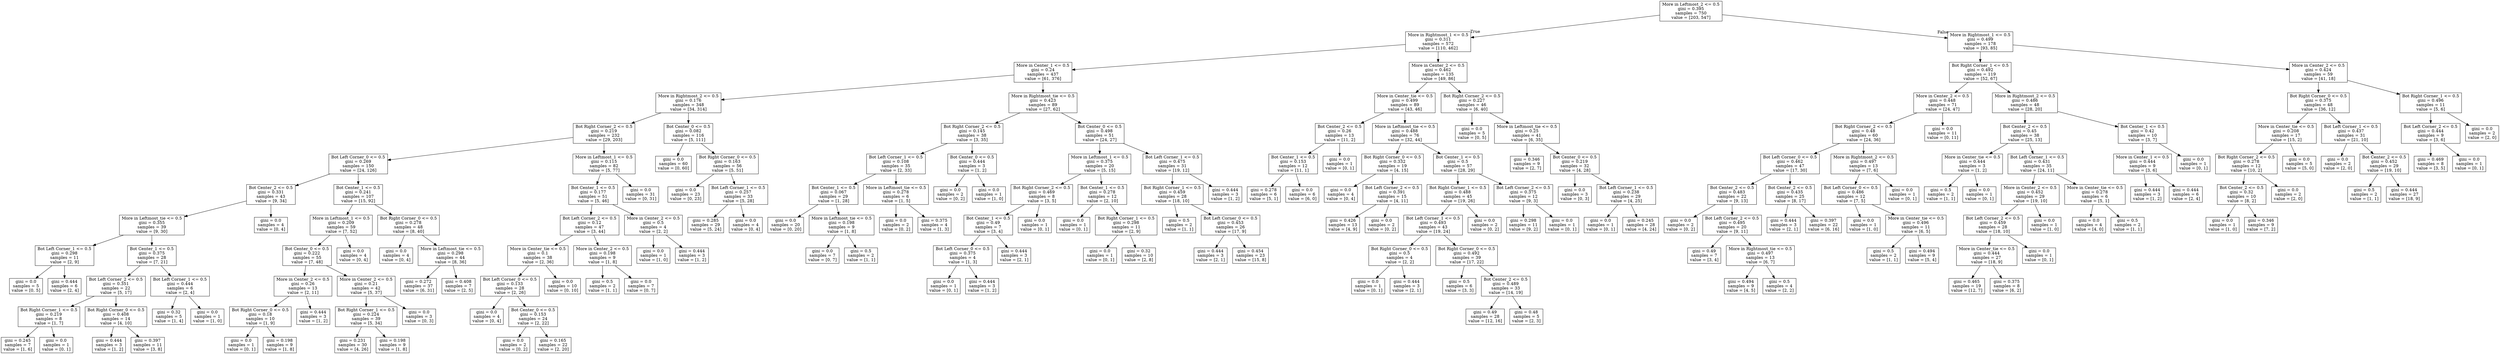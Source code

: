digraph Tree {
node [shape=box] ;
0 [label="More in Leftmost_2 <= 0.5\ngini = 0.395\nsamples = 750\nvalue = [203, 547]"] ;
1 [label="More in Rightmost_1 <= 0.5\ngini = 0.311\nsamples = 572\nvalue = [110, 462]"] ;
0 -> 1 [labeldistance=2.5, labelangle=45, headlabel="True"] ;
2 [label="More in Center_1 <= 0.5\ngini = 0.24\nsamples = 437\nvalue = [61, 376]"] ;
1 -> 2 ;
3 [label="More in Rightmost_2 <= 0.5\ngini = 0.176\nsamples = 348\nvalue = [34, 314]"] ;
2 -> 3 ;
4 [label="Bot Right Corner_2 <= 0.5\ngini = 0.219\nsamples = 232\nvalue = [29, 203]"] ;
3 -> 4 ;
5 [label="Bot Left Corner_0 <= 0.5\ngini = 0.269\nsamples = 150\nvalue = [24, 126]"] ;
4 -> 5 ;
6 [label="Bot Center_2 <= 0.5\ngini = 0.331\nsamples = 43\nvalue = [9, 34]"] ;
5 -> 6 ;
7 [label="More in Leftmost_tie <= 0.5\ngini = 0.355\nsamples = 39\nvalue = [9, 30]"] ;
6 -> 7 ;
8 [label="Bot Left Corner_1 <= 0.5\ngini = 0.298\nsamples = 11\nvalue = [2, 9]"] ;
7 -> 8 ;
9 [label="gini = 0.0\nsamples = 5\nvalue = [0, 5]"] ;
8 -> 9 ;
10 [label="gini = 0.444\nsamples = 6\nvalue = [2, 4]"] ;
8 -> 10 ;
11 [label="Bot Center_1 <= 0.5\ngini = 0.375\nsamples = 28\nvalue = [7, 21]"] ;
7 -> 11 ;
12 [label="Bot Left Corner_2 <= 0.5\ngini = 0.351\nsamples = 22\nvalue = [5, 17]"] ;
11 -> 12 ;
13 [label="Bot Right Corner_1 <= 0.5\ngini = 0.219\nsamples = 8\nvalue = [1, 7]"] ;
12 -> 13 ;
14 [label="gini = 0.245\nsamples = 7\nvalue = [1, 6]"] ;
13 -> 14 ;
15 [label="gini = 0.0\nsamples = 1\nvalue = [0, 1]"] ;
13 -> 15 ;
16 [label="Bot Right Corner_0 <= 0.5\ngini = 0.408\nsamples = 14\nvalue = [4, 10]"] ;
12 -> 16 ;
17 [label="gini = 0.444\nsamples = 3\nvalue = [1, 2]"] ;
16 -> 17 ;
18 [label="gini = 0.397\nsamples = 11\nvalue = [3, 8]"] ;
16 -> 18 ;
19 [label="Bot Left Corner_1 <= 0.5\ngini = 0.444\nsamples = 6\nvalue = [2, 4]"] ;
11 -> 19 ;
20 [label="gini = 0.32\nsamples = 5\nvalue = [1, 4]"] ;
19 -> 20 ;
21 [label="gini = 0.0\nsamples = 1\nvalue = [1, 0]"] ;
19 -> 21 ;
22 [label="gini = 0.0\nsamples = 4\nvalue = [0, 4]"] ;
6 -> 22 ;
23 [label="Bot Center_1 <= 0.5\ngini = 0.241\nsamples = 107\nvalue = [15, 92]"] ;
5 -> 23 ;
24 [label="More in Leftmost_1 <= 0.5\ngini = 0.209\nsamples = 59\nvalue = [7, 52]"] ;
23 -> 24 ;
25 [label="Bot Center_0 <= 0.5\ngini = 0.222\nsamples = 55\nvalue = [7, 48]"] ;
24 -> 25 ;
26 [label="More in Center_2 <= 0.5\ngini = 0.26\nsamples = 13\nvalue = [2, 11]"] ;
25 -> 26 ;
27 [label="Bot Right Corner_0 <= 0.5\ngini = 0.18\nsamples = 10\nvalue = [1, 9]"] ;
26 -> 27 ;
28 [label="gini = 0.0\nsamples = 1\nvalue = [0, 1]"] ;
27 -> 28 ;
29 [label="gini = 0.198\nsamples = 9\nvalue = [1, 8]"] ;
27 -> 29 ;
30 [label="gini = 0.444\nsamples = 3\nvalue = [1, 2]"] ;
26 -> 30 ;
31 [label="More in Center_2 <= 0.5\ngini = 0.21\nsamples = 42\nvalue = [5, 37]"] ;
25 -> 31 ;
32 [label="Bot Right Corner_1 <= 0.5\ngini = 0.224\nsamples = 39\nvalue = [5, 34]"] ;
31 -> 32 ;
33 [label="gini = 0.231\nsamples = 30\nvalue = [4, 26]"] ;
32 -> 33 ;
34 [label="gini = 0.198\nsamples = 9\nvalue = [1, 8]"] ;
32 -> 34 ;
35 [label="gini = 0.0\nsamples = 3\nvalue = [0, 3]"] ;
31 -> 35 ;
36 [label="gini = 0.0\nsamples = 4\nvalue = [0, 4]"] ;
24 -> 36 ;
37 [label="Bot Right Corner_0 <= 0.5\ngini = 0.278\nsamples = 48\nvalue = [8, 40]"] ;
23 -> 37 ;
38 [label="gini = 0.0\nsamples = 4\nvalue = [0, 4]"] ;
37 -> 38 ;
39 [label="More in Leftmost_tie <= 0.5\ngini = 0.298\nsamples = 44\nvalue = [8, 36]"] ;
37 -> 39 ;
40 [label="gini = 0.272\nsamples = 37\nvalue = [6, 31]"] ;
39 -> 40 ;
41 [label="gini = 0.408\nsamples = 7\nvalue = [2, 5]"] ;
39 -> 41 ;
42 [label="More in Leftmost_1 <= 0.5\ngini = 0.115\nsamples = 82\nvalue = [5, 77]"] ;
4 -> 42 ;
43 [label="Bot Center_1 <= 0.5\ngini = 0.177\nsamples = 51\nvalue = [5, 46]"] ;
42 -> 43 ;
44 [label="Bot Left Corner_2 <= 0.5\ngini = 0.12\nsamples = 47\nvalue = [3, 44]"] ;
43 -> 44 ;
45 [label="More in Center_tie <= 0.5\ngini = 0.1\nsamples = 38\nvalue = [2, 36]"] ;
44 -> 45 ;
46 [label="Bot Left Corner_0 <= 0.5\ngini = 0.133\nsamples = 28\nvalue = [2, 26]"] ;
45 -> 46 ;
47 [label="gini = 0.0\nsamples = 4\nvalue = [0, 4]"] ;
46 -> 47 ;
48 [label="Bot Center_0 <= 0.5\ngini = 0.153\nsamples = 24\nvalue = [2, 22]"] ;
46 -> 48 ;
49 [label="gini = 0.0\nsamples = 2\nvalue = [0, 2]"] ;
48 -> 49 ;
50 [label="gini = 0.165\nsamples = 22\nvalue = [2, 20]"] ;
48 -> 50 ;
51 [label="gini = 0.0\nsamples = 10\nvalue = [0, 10]"] ;
45 -> 51 ;
52 [label="More in Center_2 <= 0.5\ngini = 0.198\nsamples = 9\nvalue = [1, 8]"] ;
44 -> 52 ;
53 [label="gini = 0.5\nsamples = 2\nvalue = [1, 1]"] ;
52 -> 53 ;
54 [label="gini = 0.0\nsamples = 7\nvalue = [0, 7]"] ;
52 -> 54 ;
55 [label="More in Center_2 <= 0.5\ngini = 0.5\nsamples = 4\nvalue = [2, 2]"] ;
43 -> 55 ;
56 [label="gini = 0.0\nsamples = 1\nvalue = [1, 0]"] ;
55 -> 56 ;
57 [label="gini = 0.444\nsamples = 3\nvalue = [1, 2]"] ;
55 -> 57 ;
58 [label="gini = 0.0\nsamples = 31\nvalue = [0, 31]"] ;
42 -> 58 ;
59 [label="Bot Center_0 <= 0.5\ngini = 0.082\nsamples = 116\nvalue = [5, 111]"] ;
3 -> 59 ;
60 [label="gini = 0.0\nsamples = 60\nvalue = [0, 60]"] ;
59 -> 60 ;
61 [label="Bot Right Corner_0 <= 0.5\ngini = 0.163\nsamples = 56\nvalue = [5, 51]"] ;
59 -> 61 ;
62 [label="gini = 0.0\nsamples = 23\nvalue = [0, 23]"] ;
61 -> 62 ;
63 [label="Bot Left Corner_1 <= 0.5\ngini = 0.257\nsamples = 33\nvalue = [5, 28]"] ;
61 -> 63 ;
64 [label="gini = 0.285\nsamples = 29\nvalue = [5, 24]"] ;
63 -> 64 ;
65 [label="gini = 0.0\nsamples = 4\nvalue = [0, 4]"] ;
63 -> 65 ;
66 [label="More in Rightmost_tie <= 0.5\ngini = 0.423\nsamples = 89\nvalue = [27, 62]"] ;
2 -> 66 ;
67 [label="Bot Right Corner_2 <= 0.5\ngini = 0.145\nsamples = 38\nvalue = [3, 35]"] ;
66 -> 67 ;
68 [label="Bot Left Corner_1 <= 0.5\ngini = 0.108\nsamples = 35\nvalue = [2, 33]"] ;
67 -> 68 ;
69 [label="Bot Center_1 <= 0.5\ngini = 0.067\nsamples = 29\nvalue = [1, 28]"] ;
68 -> 69 ;
70 [label="gini = 0.0\nsamples = 20\nvalue = [0, 20]"] ;
69 -> 70 ;
71 [label="More in Leftmost_tie <= 0.5\ngini = 0.198\nsamples = 9\nvalue = [1, 8]"] ;
69 -> 71 ;
72 [label="gini = 0.0\nsamples = 7\nvalue = [0, 7]"] ;
71 -> 72 ;
73 [label="gini = 0.5\nsamples = 2\nvalue = [1, 1]"] ;
71 -> 73 ;
74 [label="More in Leftmost_tie <= 0.5\ngini = 0.278\nsamples = 6\nvalue = [1, 5]"] ;
68 -> 74 ;
75 [label="gini = 0.0\nsamples = 2\nvalue = [0, 2]"] ;
74 -> 75 ;
76 [label="gini = 0.375\nsamples = 4\nvalue = [1, 3]"] ;
74 -> 76 ;
77 [label="Bot Center_0 <= 0.5\ngini = 0.444\nsamples = 3\nvalue = [1, 2]"] ;
67 -> 77 ;
78 [label="gini = 0.0\nsamples = 2\nvalue = [0, 2]"] ;
77 -> 78 ;
79 [label="gini = 0.0\nsamples = 1\nvalue = [1, 0]"] ;
77 -> 79 ;
80 [label="Bot Center_0 <= 0.5\ngini = 0.498\nsamples = 51\nvalue = [24, 27]"] ;
66 -> 80 ;
81 [label="More in Leftmost_1 <= 0.5\ngini = 0.375\nsamples = 20\nvalue = [5, 15]"] ;
80 -> 81 ;
82 [label="Bot Right Corner_2 <= 0.5\ngini = 0.469\nsamples = 8\nvalue = [3, 5]"] ;
81 -> 82 ;
83 [label="Bot Center_1 <= 0.5\ngini = 0.49\nsamples = 7\nvalue = [3, 4]"] ;
82 -> 83 ;
84 [label="Bot Left Corner_0 <= 0.5\ngini = 0.375\nsamples = 4\nvalue = [1, 3]"] ;
83 -> 84 ;
85 [label="gini = 0.0\nsamples = 1\nvalue = [0, 1]"] ;
84 -> 85 ;
86 [label="gini = 0.444\nsamples = 3\nvalue = [1, 2]"] ;
84 -> 86 ;
87 [label="gini = 0.444\nsamples = 3\nvalue = [2, 1]"] ;
83 -> 87 ;
88 [label="gini = 0.0\nsamples = 1\nvalue = [0, 1]"] ;
82 -> 88 ;
89 [label="Bot Center_1 <= 0.5\ngini = 0.278\nsamples = 12\nvalue = [2, 10]"] ;
81 -> 89 ;
90 [label="gini = 0.0\nsamples = 1\nvalue = [0, 1]"] ;
89 -> 90 ;
91 [label="Bot Right Corner_1 <= 0.5\ngini = 0.298\nsamples = 11\nvalue = [2, 9]"] ;
89 -> 91 ;
92 [label="gini = 0.0\nsamples = 1\nvalue = [0, 1]"] ;
91 -> 92 ;
93 [label="gini = 0.32\nsamples = 10\nvalue = [2, 8]"] ;
91 -> 93 ;
94 [label="Bot Left Corner_1 <= 0.5\ngini = 0.475\nsamples = 31\nvalue = [19, 12]"] ;
80 -> 94 ;
95 [label="Bot Right Corner_1 <= 0.5\ngini = 0.459\nsamples = 28\nvalue = [18, 10]"] ;
94 -> 95 ;
96 [label="gini = 0.5\nsamples = 2\nvalue = [1, 1]"] ;
95 -> 96 ;
97 [label="Bot Left Corner_0 <= 0.5\ngini = 0.453\nsamples = 26\nvalue = [17, 9]"] ;
95 -> 97 ;
98 [label="gini = 0.444\nsamples = 3\nvalue = [2, 1]"] ;
97 -> 98 ;
99 [label="gini = 0.454\nsamples = 23\nvalue = [15, 8]"] ;
97 -> 99 ;
100 [label="gini = 0.444\nsamples = 3\nvalue = [1, 2]"] ;
94 -> 100 ;
101 [label="More in Center_2 <= 0.5\ngini = 0.462\nsamples = 135\nvalue = [49, 86]"] ;
1 -> 101 ;
102 [label="More in Center_tie <= 0.5\ngini = 0.499\nsamples = 89\nvalue = [43, 46]"] ;
101 -> 102 ;
103 [label="Bot Center_2 <= 0.5\ngini = 0.26\nsamples = 13\nvalue = [11, 2]"] ;
102 -> 103 ;
104 [label="Bot Center_1 <= 0.5\ngini = 0.153\nsamples = 12\nvalue = [11, 1]"] ;
103 -> 104 ;
105 [label="gini = 0.278\nsamples = 6\nvalue = [5, 1]"] ;
104 -> 105 ;
106 [label="gini = 0.0\nsamples = 6\nvalue = [6, 0]"] ;
104 -> 106 ;
107 [label="gini = 0.0\nsamples = 1\nvalue = [0, 1]"] ;
103 -> 107 ;
108 [label="More in Leftmost_tie <= 0.5\ngini = 0.488\nsamples = 76\nvalue = [32, 44]"] ;
102 -> 108 ;
109 [label="Bot Right Corner_0 <= 0.5\ngini = 0.332\nsamples = 19\nvalue = [4, 15]"] ;
108 -> 109 ;
110 [label="gini = 0.0\nsamples = 4\nvalue = [0, 4]"] ;
109 -> 110 ;
111 [label="Bot Left Corner_2 <= 0.5\ngini = 0.391\nsamples = 15\nvalue = [4, 11]"] ;
109 -> 111 ;
112 [label="gini = 0.426\nsamples = 13\nvalue = [4, 9]"] ;
111 -> 112 ;
113 [label="gini = 0.0\nsamples = 2\nvalue = [0, 2]"] ;
111 -> 113 ;
114 [label="Bot Center_1 <= 0.5\ngini = 0.5\nsamples = 57\nvalue = [28, 29]"] ;
108 -> 114 ;
115 [label="Bot Right Corner_1 <= 0.5\ngini = 0.488\nsamples = 45\nvalue = [19, 26]"] ;
114 -> 115 ;
116 [label="Bot Left Corner_1 <= 0.5\ngini = 0.493\nsamples = 43\nvalue = [19, 24]"] ;
115 -> 116 ;
117 [label="Bot Right Corner_0 <= 0.5\ngini = 0.5\nsamples = 4\nvalue = [2, 2]"] ;
116 -> 117 ;
118 [label="gini = 0.0\nsamples = 1\nvalue = [0, 1]"] ;
117 -> 118 ;
119 [label="gini = 0.444\nsamples = 3\nvalue = [2, 1]"] ;
117 -> 119 ;
120 [label="Bot Right Corner_0 <= 0.5\ngini = 0.492\nsamples = 39\nvalue = [17, 22]"] ;
116 -> 120 ;
121 [label="gini = 0.5\nsamples = 6\nvalue = [3, 3]"] ;
120 -> 121 ;
122 [label="Bot Center_2 <= 0.5\ngini = 0.489\nsamples = 33\nvalue = [14, 19]"] ;
120 -> 122 ;
123 [label="gini = 0.49\nsamples = 28\nvalue = [12, 16]"] ;
122 -> 123 ;
124 [label="gini = 0.48\nsamples = 5\nvalue = [2, 3]"] ;
122 -> 124 ;
125 [label="gini = 0.0\nsamples = 2\nvalue = [0, 2]"] ;
115 -> 125 ;
126 [label="Bot Left Corner_2 <= 0.5\ngini = 0.375\nsamples = 12\nvalue = [9, 3]"] ;
114 -> 126 ;
127 [label="gini = 0.298\nsamples = 11\nvalue = [9, 2]"] ;
126 -> 127 ;
128 [label="gini = 0.0\nsamples = 1\nvalue = [0, 1]"] ;
126 -> 128 ;
129 [label="Bot Right Corner_2 <= 0.5\ngini = 0.227\nsamples = 46\nvalue = [6, 40]"] ;
101 -> 129 ;
130 [label="gini = 0.0\nsamples = 5\nvalue = [0, 5]"] ;
129 -> 130 ;
131 [label="More in Leftmost_tie <= 0.5\ngini = 0.25\nsamples = 41\nvalue = [6, 35]"] ;
129 -> 131 ;
132 [label="gini = 0.346\nsamples = 9\nvalue = [2, 7]"] ;
131 -> 132 ;
133 [label="Bot Center_0 <= 0.5\ngini = 0.219\nsamples = 32\nvalue = [4, 28]"] ;
131 -> 133 ;
134 [label="gini = 0.0\nsamples = 3\nvalue = [0, 3]"] ;
133 -> 134 ;
135 [label="Bot Left Corner_1 <= 0.5\ngini = 0.238\nsamples = 29\nvalue = [4, 25]"] ;
133 -> 135 ;
136 [label="gini = 0.0\nsamples = 1\nvalue = [0, 1]"] ;
135 -> 136 ;
137 [label="gini = 0.245\nsamples = 28\nvalue = [4, 24]"] ;
135 -> 137 ;
138 [label="More in Rightmost_1 <= 0.5\ngini = 0.499\nsamples = 178\nvalue = [93, 85]"] ;
0 -> 138 [labeldistance=2.5, labelangle=-45, headlabel="False"] ;
139 [label="Bot Right Corner_1 <= 0.5\ngini = 0.492\nsamples = 119\nvalue = [52, 67]"] ;
138 -> 139 ;
140 [label="More in Center_2 <= 0.5\ngini = 0.448\nsamples = 71\nvalue = [24, 47]"] ;
139 -> 140 ;
141 [label="Bot Right Corner_2 <= 0.5\ngini = 0.48\nsamples = 60\nvalue = [24, 36]"] ;
140 -> 141 ;
142 [label="Bot Left Corner_0 <= 0.5\ngini = 0.462\nsamples = 47\nvalue = [17, 30]"] ;
141 -> 142 ;
143 [label="Bot Center_2 <= 0.5\ngini = 0.483\nsamples = 22\nvalue = [9, 13]"] ;
142 -> 143 ;
144 [label="gini = 0.0\nsamples = 2\nvalue = [0, 2]"] ;
143 -> 144 ;
145 [label="Bot Left Corner_2 <= 0.5\ngini = 0.495\nsamples = 20\nvalue = [9, 11]"] ;
143 -> 145 ;
146 [label="gini = 0.49\nsamples = 7\nvalue = [3, 4]"] ;
145 -> 146 ;
147 [label="More in Rightmost_tie <= 0.5\ngini = 0.497\nsamples = 13\nvalue = [6, 7]"] ;
145 -> 147 ;
148 [label="gini = 0.494\nsamples = 9\nvalue = [4, 5]"] ;
147 -> 148 ;
149 [label="gini = 0.5\nsamples = 4\nvalue = [2, 2]"] ;
147 -> 149 ;
150 [label="Bot Center_2 <= 0.5\ngini = 0.435\nsamples = 25\nvalue = [8, 17]"] ;
142 -> 150 ;
151 [label="gini = 0.444\nsamples = 3\nvalue = [2, 1]"] ;
150 -> 151 ;
152 [label="gini = 0.397\nsamples = 22\nvalue = [6, 16]"] ;
150 -> 152 ;
153 [label="More in Rightmost_2 <= 0.5\ngini = 0.497\nsamples = 13\nvalue = [7, 6]"] ;
141 -> 153 ;
154 [label="Bot Left Corner_0 <= 0.5\ngini = 0.486\nsamples = 12\nvalue = [7, 5]"] ;
153 -> 154 ;
155 [label="gini = 0.0\nsamples = 1\nvalue = [1, 0]"] ;
154 -> 155 ;
156 [label="More in Center_tie <= 0.5\ngini = 0.496\nsamples = 11\nvalue = [6, 5]"] ;
154 -> 156 ;
157 [label="gini = 0.5\nsamples = 2\nvalue = [1, 1]"] ;
156 -> 157 ;
158 [label="gini = 0.494\nsamples = 9\nvalue = [5, 4]"] ;
156 -> 158 ;
159 [label="gini = 0.0\nsamples = 1\nvalue = [0, 1]"] ;
153 -> 159 ;
160 [label="gini = 0.0\nsamples = 11\nvalue = [0, 11]"] ;
140 -> 160 ;
161 [label="More in Rightmost_2 <= 0.5\ngini = 0.486\nsamples = 48\nvalue = [28, 20]"] ;
139 -> 161 ;
162 [label="Bot Center_2 <= 0.5\ngini = 0.45\nsamples = 38\nvalue = [25, 13]"] ;
161 -> 162 ;
163 [label="More in Center_tie <= 0.5\ngini = 0.444\nsamples = 3\nvalue = [1, 2]"] ;
162 -> 163 ;
164 [label="gini = 0.5\nsamples = 2\nvalue = [1, 1]"] ;
163 -> 164 ;
165 [label="gini = 0.0\nsamples = 1\nvalue = [0, 1]"] ;
163 -> 165 ;
166 [label="Bot Left Corner_1 <= 0.5\ngini = 0.431\nsamples = 35\nvalue = [24, 11]"] ;
162 -> 166 ;
167 [label="More in Center_2 <= 0.5\ngini = 0.452\nsamples = 29\nvalue = [19, 10]"] ;
166 -> 167 ;
168 [label="Bot Left Corner_2 <= 0.5\ngini = 0.459\nsamples = 28\nvalue = [18, 10]"] ;
167 -> 168 ;
169 [label="More in Center_tie <= 0.5\ngini = 0.444\nsamples = 27\nvalue = [18, 9]"] ;
168 -> 169 ;
170 [label="gini = 0.465\nsamples = 19\nvalue = [12, 7]"] ;
169 -> 170 ;
171 [label="gini = 0.375\nsamples = 8\nvalue = [6, 2]"] ;
169 -> 171 ;
172 [label="gini = 0.0\nsamples = 1\nvalue = [0, 1]"] ;
168 -> 172 ;
173 [label="gini = 0.0\nsamples = 1\nvalue = [1, 0]"] ;
167 -> 173 ;
174 [label="More in Center_tie <= 0.5\ngini = 0.278\nsamples = 6\nvalue = [5, 1]"] ;
166 -> 174 ;
175 [label="gini = 0.0\nsamples = 4\nvalue = [4, 0]"] ;
174 -> 175 ;
176 [label="gini = 0.5\nsamples = 2\nvalue = [1, 1]"] ;
174 -> 176 ;
177 [label="Bot Center_1 <= 0.5\ngini = 0.42\nsamples = 10\nvalue = [3, 7]"] ;
161 -> 177 ;
178 [label="More in Center_1 <= 0.5\ngini = 0.444\nsamples = 9\nvalue = [3, 6]"] ;
177 -> 178 ;
179 [label="gini = 0.444\nsamples = 3\nvalue = [1, 2]"] ;
178 -> 179 ;
180 [label="gini = 0.444\nsamples = 6\nvalue = [2, 4]"] ;
178 -> 180 ;
181 [label="gini = 0.0\nsamples = 1\nvalue = [0, 1]"] ;
177 -> 181 ;
182 [label="More in Center_2 <= 0.5\ngini = 0.424\nsamples = 59\nvalue = [41, 18]"] ;
138 -> 182 ;
183 [label="Bot Right Corner_0 <= 0.5\ngini = 0.375\nsamples = 48\nvalue = [36, 12]"] ;
182 -> 183 ;
184 [label="More in Center_tie <= 0.5\ngini = 0.208\nsamples = 17\nvalue = [15, 2]"] ;
183 -> 184 ;
185 [label="Bot Right Corner_2 <= 0.5\ngini = 0.278\nsamples = 12\nvalue = [10, 2]"] ;
184 -> 185 ;
186 [label="Bot Center_2 <= 0.5\ngini = 0.32\nsamples = 10\nvalue = [8, 2]"] ;
185 -> 186 ;
187 [label="gini = 0.0\nsamples = 1\nvalue = [1, 0]"] ;
186 -> 187 ;
188 [label="gini = 0.346\nsamples = 9\nvalue = [7, 2]"] ;
186 -> 188 ;
189 [label="gini = 0.0\nsamples = 2\nvalue = [2, 0]"] ;
185 -> 189 ;
190 [label="gini = 0.0\nsamples = 5\nvalue = [5, 0]"] ;
184 -> 190 ;
191 [label="Bot Left Corner_1 <= 0.5\ngini = 0.437\nsamples = 31\nvalue = [21, 10]"] ;
183 -> 191 ;
192 [label="gini = 0.0\nsamples = 2\nvalue = [2, 0]"] ;
191 -> 192 ;
193 [label="Bot Center_2 <= 0.5\ngini = 0.452\nsamples = 29\nvalue = [19, 10]"] ;
191 -> 193 ;
194 [label="gini = 0.5\nsamples = 2\nvalue = [1, 1]"] ;
193 -> 194 ;
195 [label="gini = 0.444\nsamples = 27\nvalue = [18, 9]"] ;
193 -> 195 ;
196 [label="Bot Right Corner_1 <= 0.5\ngini = 0.496\nsamples = 11\nvalue = [5, 6]"] ;
182 -> 196 ;
197 [label="Bot Left Corner_2 <= 0.5\ngini = 0.444\nsamples = 9\nvalue = [3, 6]"] ;
196 -> 197 ;
198 [label="gini = 0.469\nsamples = 8\nvalue = [3, 5]"] ;
197 -> 198 ;
199 [label="gini = 0.0\nsamples = 1\nvalue = [0, 1]"] ;
197 -> 199 ;
200 [label="gini = 0.0\nsamples = 2\nvalue = [2, 0]"] ;
196 -> 200 ;
}